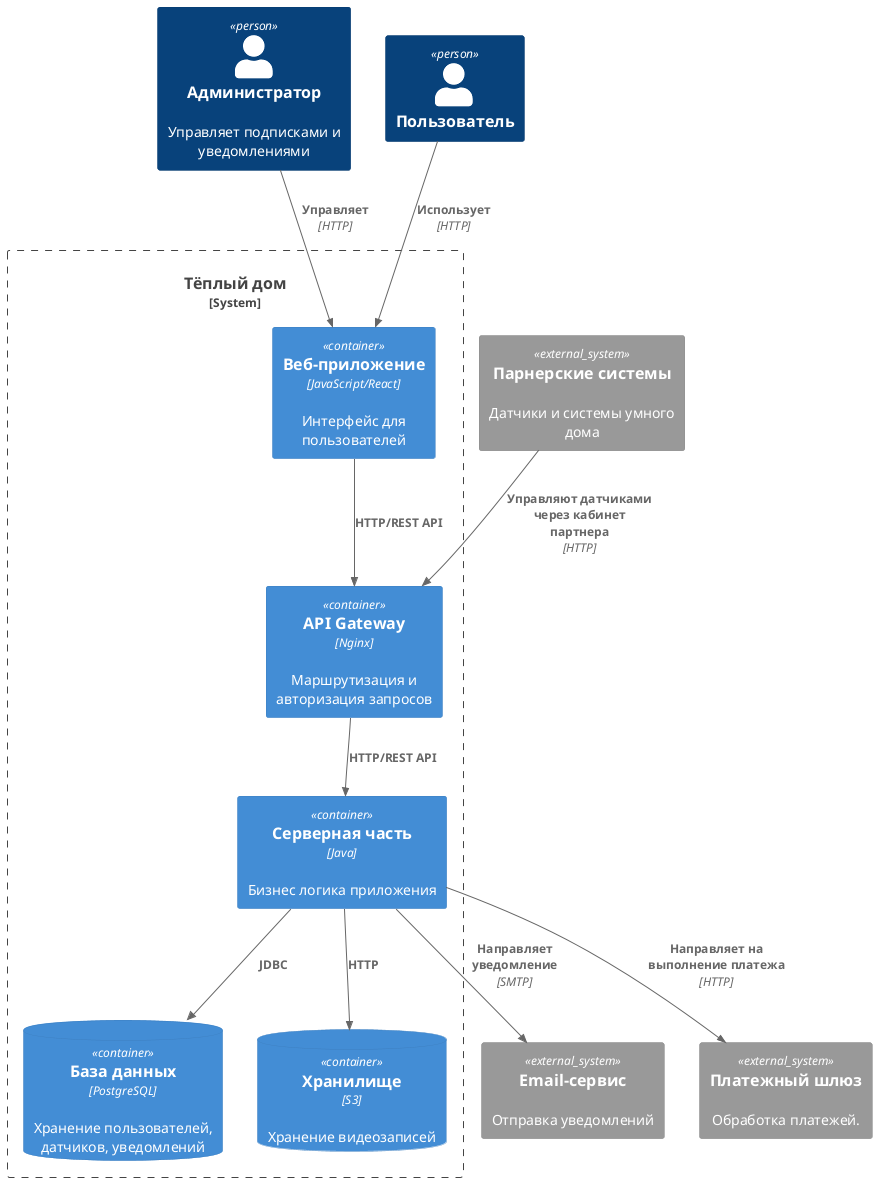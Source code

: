 @startuml
!include <C4/C4_Container>

Person(admin, "Администратор", "Управляет подписками и уведомлениями")
Person(user, "Пользователь", "")

System_Boundary(wormHouse, "Тёплый дом") {
Container(web_app, "Веб-приложение", "JavaScript/React", "Интерфейс для пользователей")
Container(gateway, "API Gateway", "Nginx", "Маршрутизация и авторизация запросов")
Container(backend, "Серверная часть", "Java", "Бизнес логика приложения")

ContainerDb(database, "База данных", "PostgreSQL", "Хранение пользователей, датчиков, уведомлений")
ContainerDb(s3, "Хранилище", "S3", "Хранение видеозаписей")
}

System_Ext(email, "Email-сервис", "Отправка уведомлений")
System_Ext(payment, "Платежный шлюз", "Обработка платежей.")
System_Ext(partner, "Парнерские системы", "Датчики и системы умного дома")

Rel(web_app, gateway, "HTTP/REST API")

Rel(gateway, backend, "HTTP/REST API")
Rel(backend, database, "JDBC")
Rel(backend, s3, "HTTP")

Rel(admin, web_app, "Управляет", "HTTP")
Rel(user, web_app, "Использует", "HTTP")

Rel(backend, email, "Направляет уведомление", "SMTP")
Rel(backend, payment, "Направляет на выполнение платежа", "HTTP")
Rel(partner, gateway, "Управляют датчиками через кабинет партнера", "HTTP")
@enduml